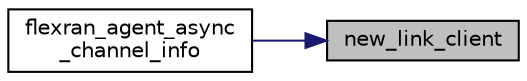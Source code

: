 digraph "new_link_client"
{
 // LATEX_PDF_SIZE
  edge [fontname="Helvetica",fontsize="10",labelfontname="Helvetica",labelfontsize="10"];
  node [fontname="Helvetica",fontsize="10",shape=record];
  rankdir="RL";
  Node1 [label="new_link_client",height=0.2,width=0.4,color="black", fillcolor="grey75", style="filled", fontcolor="black",tooltip=" "];
  Node1 -> Node2 [dir="back",color="midnightblue",fontsize="10",style="solid",fontname="Helvetica"];
  Node2 [label="flexran_agent_async\l_channel_info",height=0.2,width=0.4,color="black", fillcolor="white", style="filled",URL="$flexran__agent__async_8h.html#ad8754cc3926ea8efa51b60de3a194902",tooltip=" "];
}
